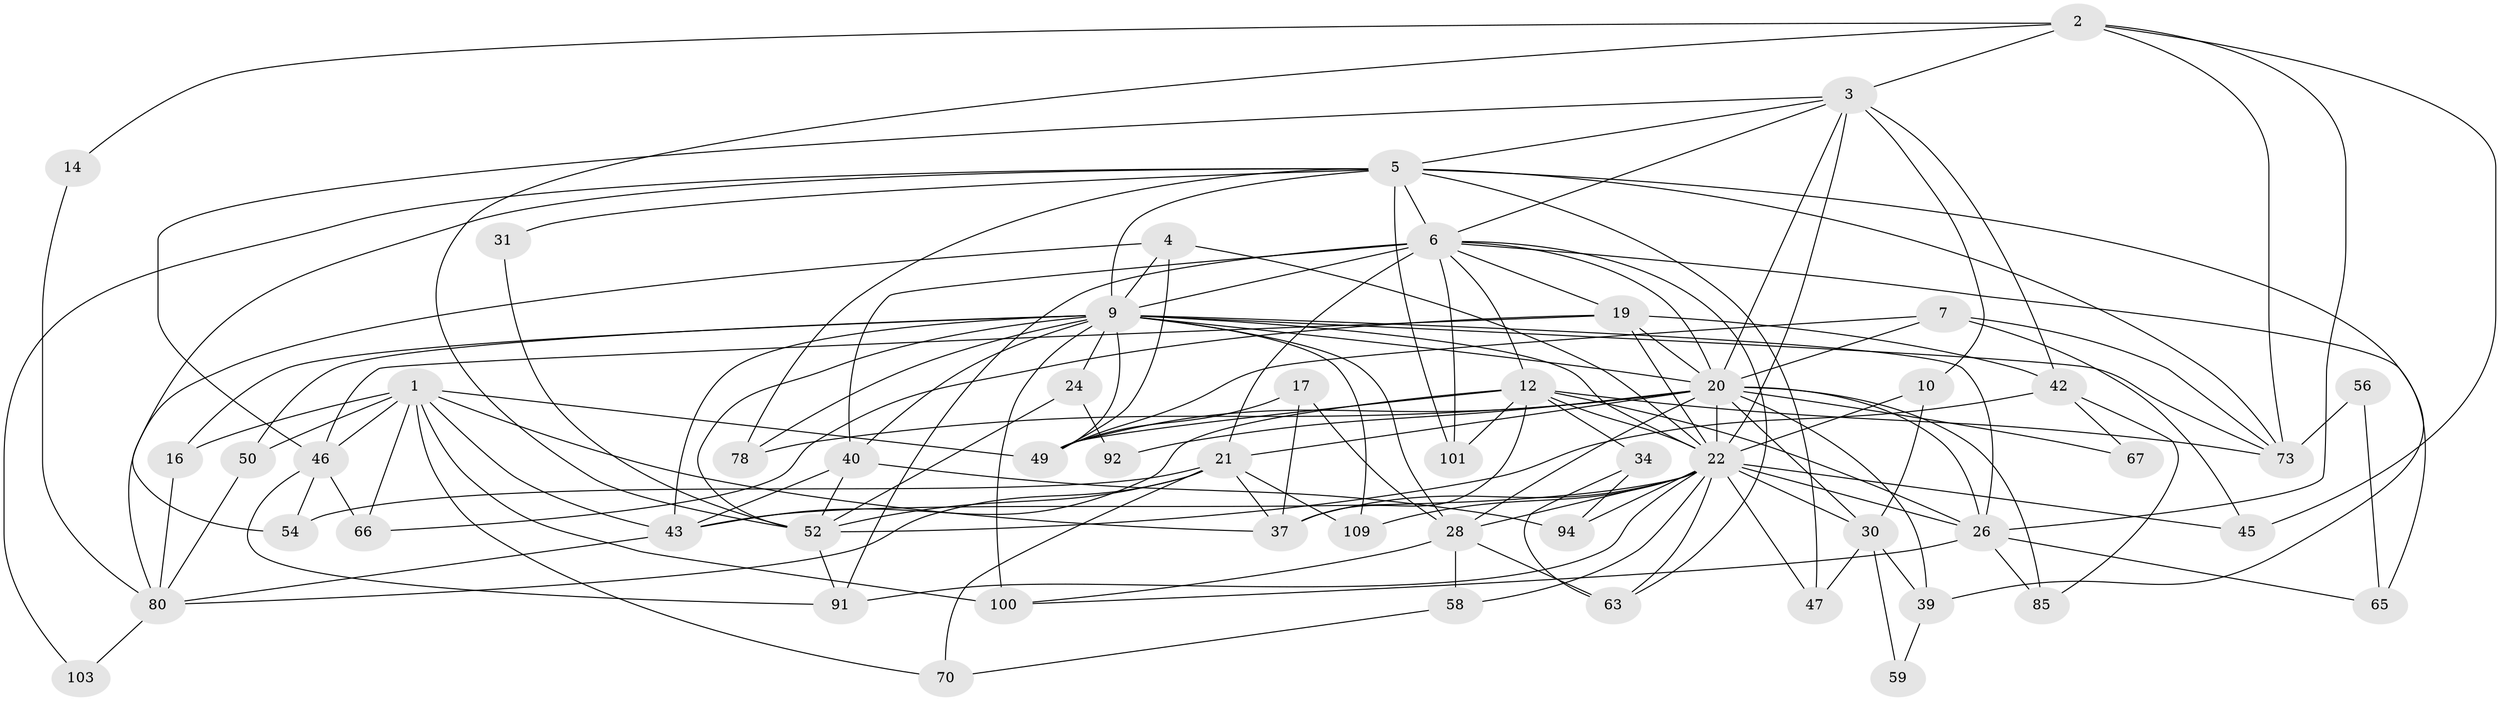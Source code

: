 // original degree distribution, {4: 0.21100917431192662, 6: 0.1559633027522936, 8: 0.009174311926605505, 2: 0.1651376146788991, 7: 0.05504587155963303, 3: 0.29357798165137616, 5: 0.11009174311926606}
// Generated by graph-tools (version 1.1) at 2025/18/03/04/25 18:18:59]
// undirected, 54 vertices, 145 edges
graph export_dot {
graph [start="1"]
  node [color=gray90,style=filled];
  1 [super="+41"];
  2 [super="+72"];
  3 [super="+102+95"];
  4;
  5 [super="+106+8+13"];
  6 [super="+11"];
  7 [super="+18"];
  9 [super="+23+86"];
  10 [super="+77"];
  12 [super="+27+15"];
  14;
  16;
  17;
  19 [super="+32"];
  20 [super="+25+55+51"];
  21 [super="+108+33"];
  22 [super="+35"];
  24;
  26 [super="+82+96"];
  28 [super="+83"];
  30 [super="+89"];
  31;
  34 [super="+48"];
  37 [super="+87"];
  39;
  40;
  42 [super="+99"];
  43 [super="+68"];
  45;
  46 [super="+71"];
  47;
  49 [super="+61"];
  50;
  52 [super="+60"];
  54;
  56;
  58 [super="+79"];
  59;
  63;
  65;
  66 [super="+75"];
  67;
  70;
  73;
  78;
  80;
  85;
  91;
  92;
  94;
  100;
  101;
  103;
  109;
  1 -- 16;
  1 -- 100;
  1 -- 49;
  1 -- 66;
  1 -- 50;
  1 -- 37;
  1 -- 70;
  1 -- 43;
  1 -- 46;
  2 -- 3;
  2 -- 73;
  2 -- 45;
  2 -- 14;
  2 -- 26;
  2 -- 52;
  3 -- 5;
  3 -- 20;
  3 -- 10;
  3 -- 42;
  3 -- 6;
  3 -- 22;
  3 -- 46;
  4 -- 80;
  4 -- 49;
  4 -- 9;
  4 -- 22;
  5 -- 73;
  5 -- 47;
  5 -- 54 [weight=2];
  5 -- 78;
  5 -- 6 [weight=3];
  5 -- 103;
  5 -- 39;
  5 -- 101;
  5 -- 9;
  5 -- 31;
  6 -- 91;
  6 -- 20;
  6 -- 65;
  6 -- 101;
  6 -- 40;
  6 -- 9;
  6 -- 19;
  6 -- 63;
  6 -- 21 [weight=2];
  6 -- 12;
  7 -- 73;
  7 -- 45;
  7 -- 20;
  7 -- 49;
  9 -- 16;
  9 -- 24;
  9 -- 100 [weight=2];
  9 -- 73;
  9 -- 43;
  9 -- 109 [weight=2];
  9 -- 78;
  9 -- 49;
  9 -- 50;
  9 -- 20 [weight=2];
  9 -- 52 [weight=2];
  9 -- 26;
  9 -- 40;
  9 -- 28;
  9 -- 22;
  10 -- 30;
  10 -- 22 [weight=2];
  12 -- 73;
  12 -- 49;
  12 -- 101;
  12 -- 43;
  12 -- 34;
  12 -- 37;
  12 -- 26;
  12 -- 22;
  14 -- 80;
  16 -- 80;
  17 -- 49;
  17 -- 37;
  17 -- 28;
  19 -- 20;
  19 -- 42;
  19 -- 46;
  19 -- 66;
  19 -- 22;
  20 -- 39 [weight=2];
  20 -- 78;
  20 -- 67;
  20 -- 22;
  20 -- 92;
  20 -- 30;
  20 -- 49;
  20 -- 85;
  20 -- 26;
  20 -- 28;
  20 -- 21 [weight=2];
  21 -- 109;
  21 -- 80;
  21 -- 54;
  21 -- 37;
  21 -- 70;
  21 -- 52;
  22 -- 47;
  22 -- 58;
  22 -- 28 [weight=3];
  22 -- 37;
  22 -- 43;
  22 -- 45;
  22 -- 109;
  22 -- 94;
  22 -- 26 [weight=3];
  22 -- 91;
  22 -- 30;
  22 -- 63;
  24 -- 92;
  24 -- 52;
  26 -- 85;
  26 -- 65;
  26 -- 100;
  28 -- 100;
  28 -- 58;
  28 -- 63;
  30 -- 39;
  30 -- 59;
  30 -- 47;
  31 -- 52;
  34 -- 63;
  34 -- 94;
  39 -- 59;
  40 -- 94;
  40 -- 43;
  40 -- 52;
  42 -- 67;
  42 -- 85;
  42 -- 52;
  43 -- 80;
  46 -- 54;
  46 -- 66 [weight=2];
  46 -- 91;
  50 -- 80;
  52 -- 91;
  56 -- 65;
  56 -- 73;
  58 -- 70;
  80 -- 103;
}

